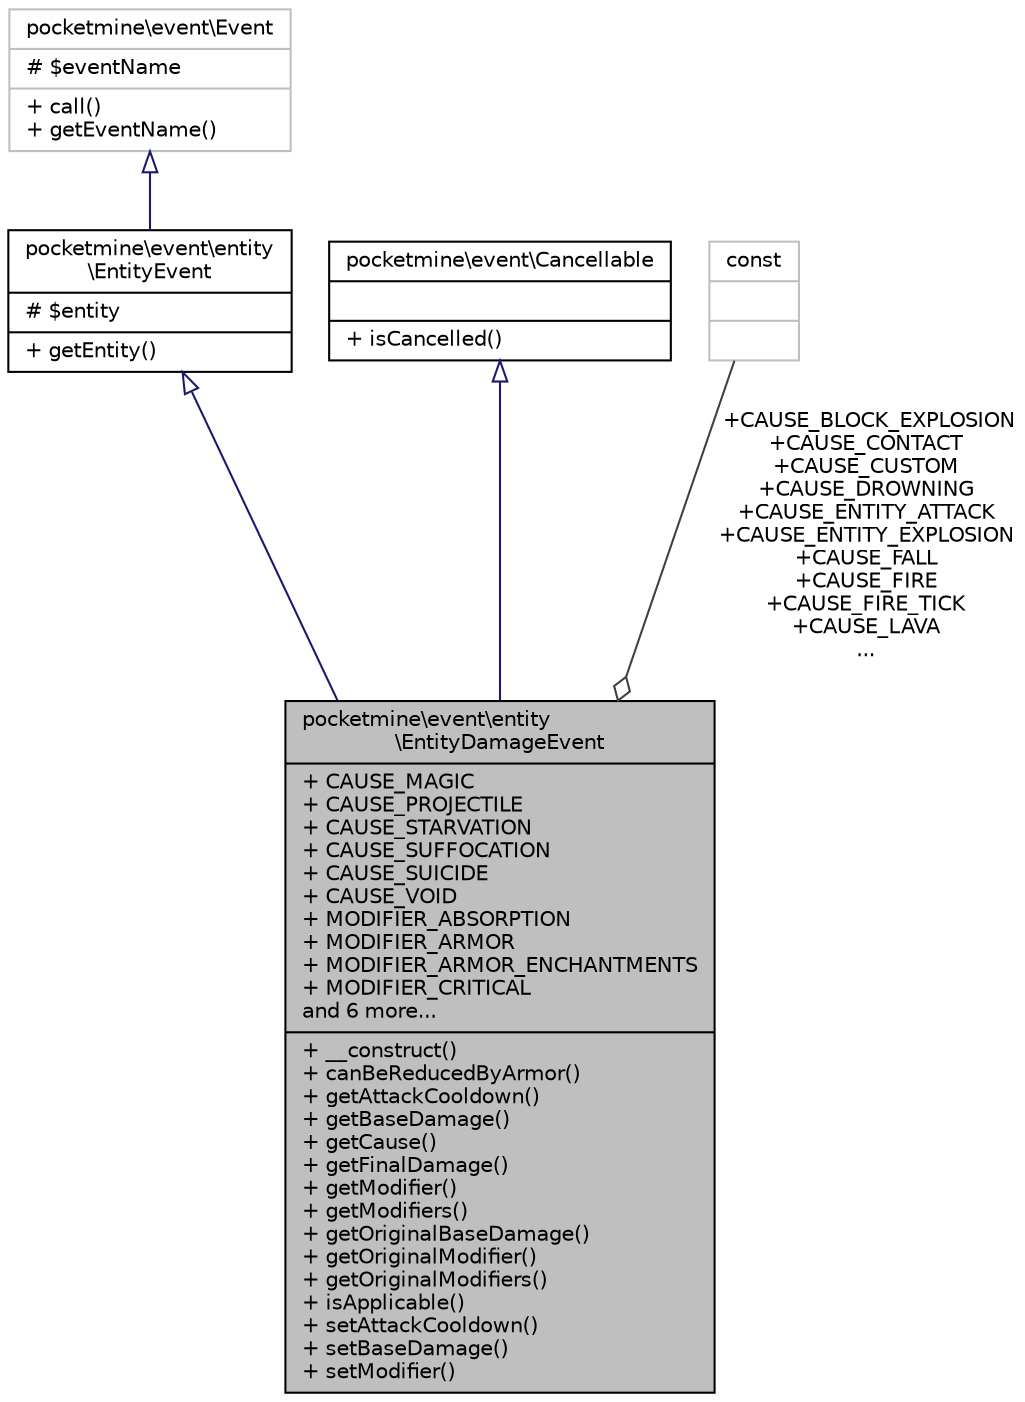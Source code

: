 digraph "pocketmine\event\entity\EntityDamageEvent"
{
 // INTERACTIVE_SVG=YES
 // LATEX_PDF_SIZE
  edge [fontname="Helvetica",fontsize="10",labelfontname="Helvetica",labelfontsize="10"];
  node [fontname="Helvetica",fontsize="10",shape=record];
  Node1 [label="{pocketmine\\event\\entity\l\\EntityDamageEvent\n|+ CAUSE_MAGIC\l+ CAUSE_PROJECTILE\l+ CAUSE_STARVATION\l+ CAUSE_SUFFOCATION\l+ CAUSE_SUICIDE\l+ CAUSE_VOID\l+ MODIFIER_ABSORPTION\l+ MODIFIER_ARMOR\l+ MODIFIER_ARMOR_ENCHANTMENTS\l+ MODIFIER_CRITICAL\land 6 more...\l|+ __construct()\l+ canBeReducedByArmor()\l+ getAttackCooldown()\l+ getBaseDamage()\l+ getCause()\l+ getFinalDamage()\l+ getModifier()\l+ getModifiers()\l+ getOriginalBaseDamage()\l+ getOriginalModifier()\l+ getOriginalModifiers()\l+ isApplicable()\l+ setAttackCooldown()\l+ setBaseDamage()\l+ setModifier()\l}",height=0.2,width=0.4,color="black", fillcolor="grey75", style="filled", fontcolor="black",tooltip=" "];
  Node2 -> Node1 [dir="back",color="midnightblue",fontsize="10",style="solid",arrowtail="onormal",fontname="Helvetica"];
  Node2 [label="{pocketmine\\event\\entity\l\\EntityEvent\n|# $entity\l|+ getEntity()\l}",height=0.2,width=0.4,color="black", fillcolor="white", style="filled",URL="$de/d84/classpocketmine_1_1event_1_1entity_1_1_entity_event.html",tooltip=" "];
  Node3 -> Node2 [dir="back",color="midnightblue",fontsize="10",style="solid",arrowtail="onormal",fontname="Helvetica"];
  Node3 [label="{pocketmine\\event\\Event\n|# $eventName\l|+ call()\l+ getEventName()\l}",height=0.2,width=0.4,color="grey75", fillcolor="white", style="filled",URL="$d1/d2f/classpocketmine_1_1event_1_1_event.html",tooltip=" "];
  Node4 -> Node1 [dir="back",color="midnightblue",fontsize="10",style="solid",arrowtail="onormal",fontname="Helvetica"];
  Node4 [label="{pocketmine\\event\\Cancellable\n||+ isCancelled()\l}",height=0.2,width=0.4,color="black", fillcolor="white", style="filled",URL="$db/d62/interfacepocketmine_1_1event_1_1_cancellable.html",tooltip=" "];
  Node5 -> Node1 [color="grey25",fontsize="10",style="solid",label=" +CAUSE_BLOCK_EXPLOSION\n+CAUSE_CONTACT\n+CAUSE_CUSTOM\n+CAUSE_DROWNING\n+CAUSE_ENTITY_ATTACK\n+CAUSE_ENTITY_EXPLOSION\n+CAUSE_FALL\n+CAUSE_FIRE\n+CAUSE_FIRE_TICK\n+CAUSE_LAVA\n..." ,arrowhead="odiamond",fontname="Helvetica"];
  Node5 [label="{const\n||}",height=0.2,width=0.4,color="grey75", fillcolor="white", style="filled",tooltip=" "];
}
